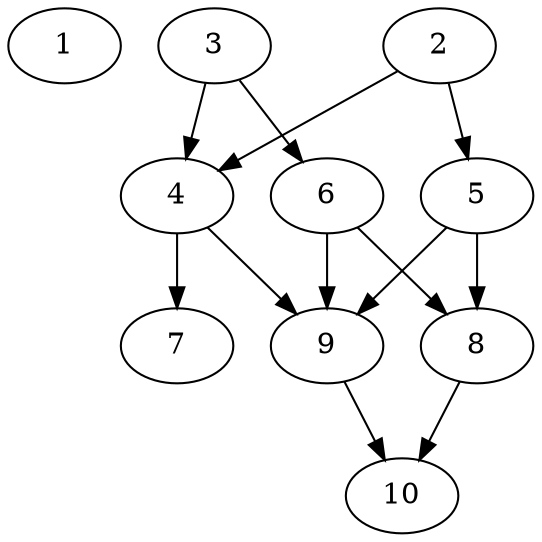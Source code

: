 // DAG automatically generated by daggen at Tue Aug  6 16:21:19 2019
// ./daggen --dot -n 10 --ccr 0.5 --fat 0.7 --regular 0.5 --density 0.8 --mindata 5242880 --maxdata 52428800 
digraph G {
  1 [size="20338688", alpha="0.06", expect_size="10169344"] 
  2 [size="50325504", alpha="0.09", expect_size="25162752"] 
  2 -> 4 [size ="25162752"]
  2 -> 5 [size ="25162752"]
  3 [size="19529728", alpha="0.15", expect_size="9764864"] 
  3 -> 4 [size ="9764864"]
  3 -> 6 [size ="9764864"]
  4 [size="24113152", alpha="0.06", expect_size="12056576"] 
  4 -> 7 [size ="12056576"]
  4 -> 9 [size ="12056576"]
  5 [size="57319424", alpha="0.05", expect_size="28659712"] 
  5 -> 8 [size ="28659712"]
  5 -> 9 [size ="28659712"]
  6 [size="74416128", alpha="0.04", expect_size="37208064"] 
  6 -> 8 [size ="37208064"]
  6 -> 9 [size ="37208064"]
  7 [size="28215296", alpha="0.08", expect_size="14107648"] 
  8 [size="19865600", alpha="0.03", expect_size="9932800"] 
  8 -> 10 [size ="9932800"]
  9 [size="79185920", alpha="0.18", expect_size="39592960"] 
  9 -> 10 [size ="39592960"]
  10 [size="94816256", alpha="0.02", expect_size="47408128"] 
}
